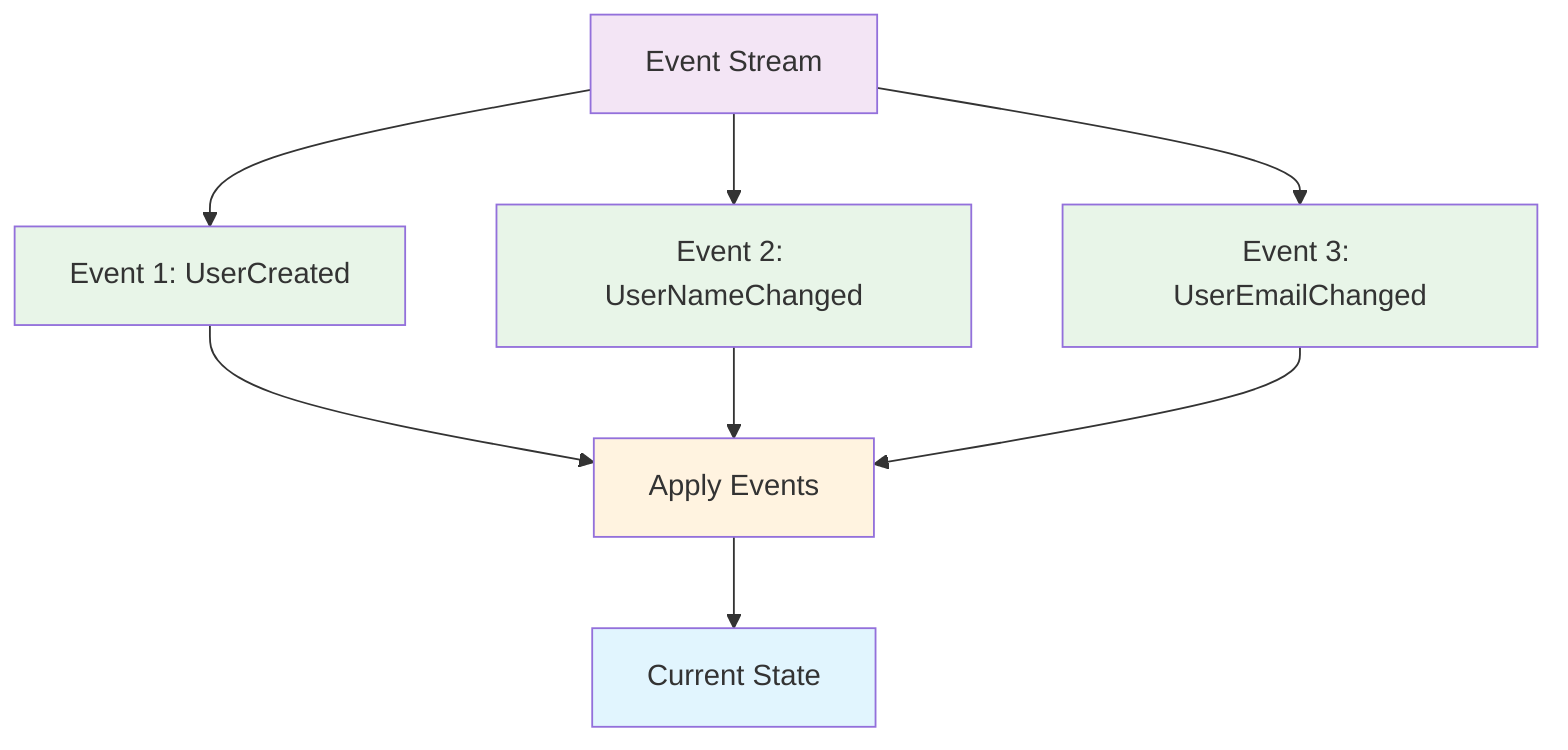 graph TD
    A[Event Stream] --> B[Event 1: UserCreated]
    A --> C[Event 2: UserNameChanged]
    A --> D[Event 3: UserEmailChanged]

    B --> E[Apply Events]
    C --> E
    D --> E

    E --> F[Current State]

    style A fill:#f3e5f5
    style B fill:#e8f5e8
    style C fill:#e8f5e8
    style D fill:#e8f5e8
    style E fill:#fff3e0
    style F fill:#e1f5fe